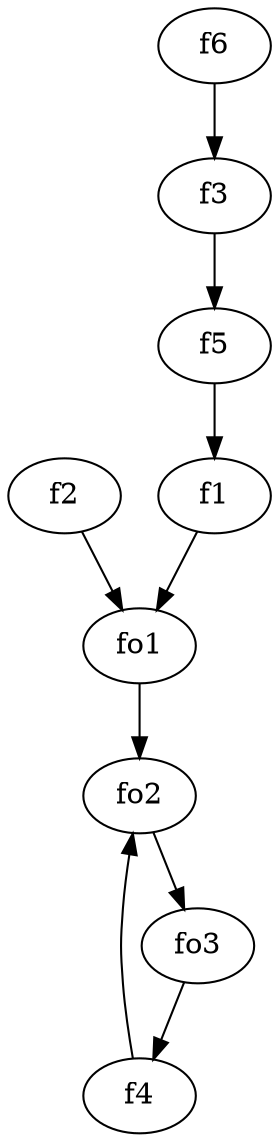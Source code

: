 strict digraph  {
f1;
f2;
f3;
f4;
f5;
f6;
fo1;
fo2;
fo3;
f1 -> fo1  [weight=2];
f2 -> fo1  [weight=2];
f3 -> f5  [weight=2];
f4 -> fo2  [weight=2];
f5 -> f1  [weight=2];
f6 -> f3  [weight=2];
fo1 -> fo2  [weight=2];
fo2 -> fo3  [weight=2];
fo3 -> f4  [weight=2];
}
